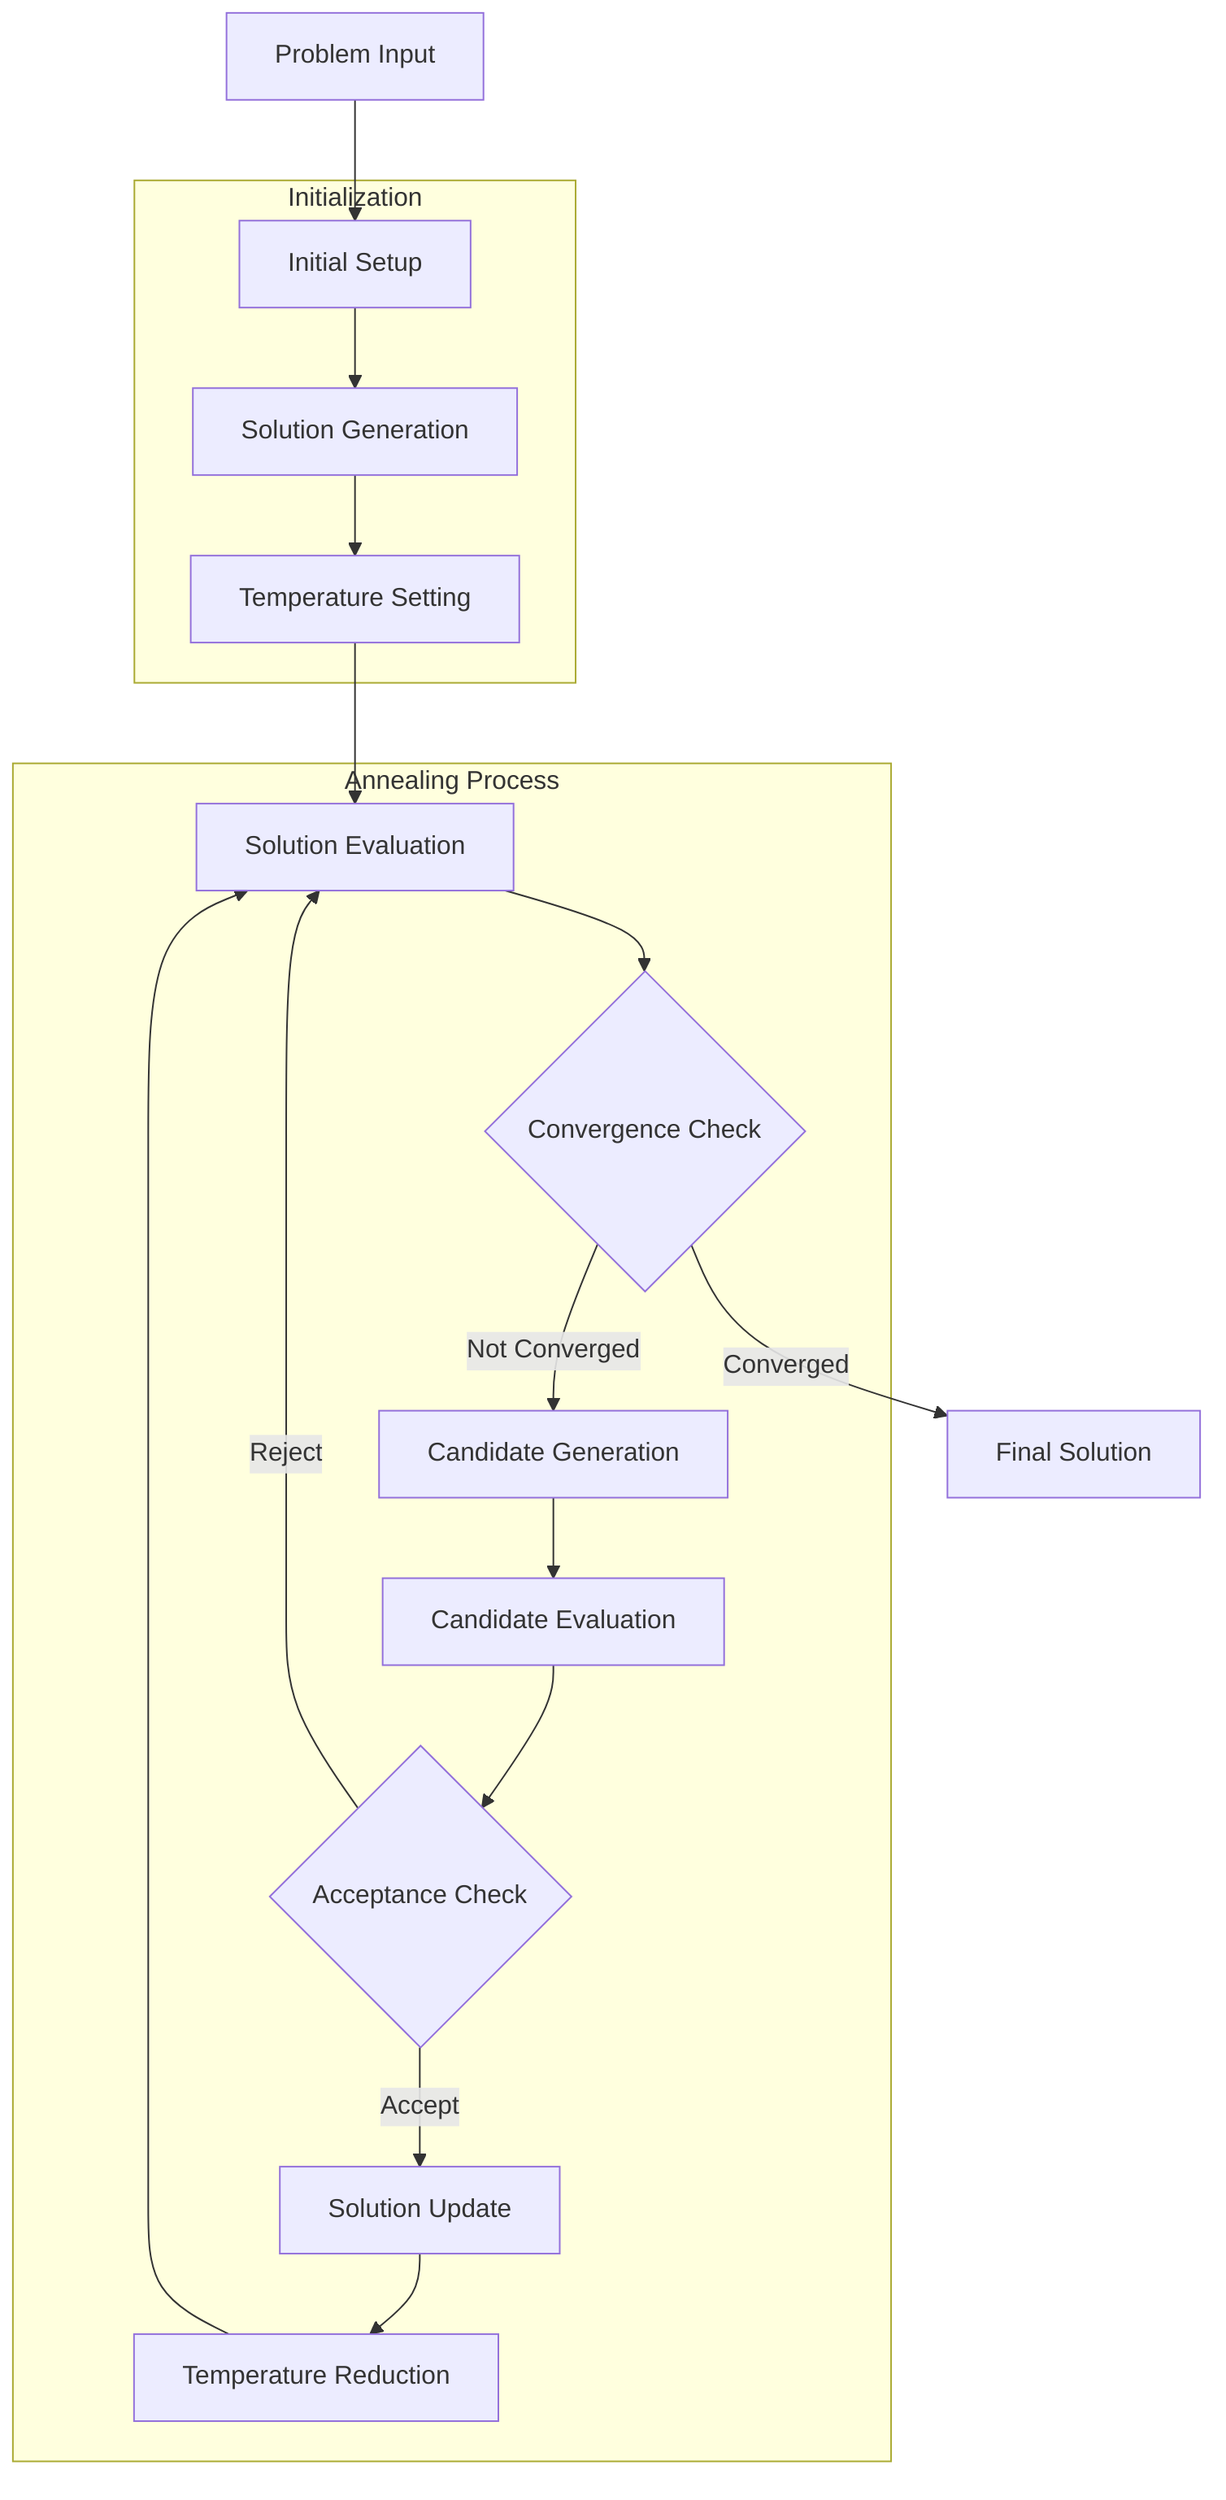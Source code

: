 flowchart TD
    A[Problem Input] --> B[Initial Setup]
    
    subgraph Initialization
        B --> C[Solution Generation]
        C --> D[Temperature Setting]
    end
    
    subgraph Annealing Process
        D --> E[Solution Evaluation]
        E --> F{Convergence Check}
        F -->|Not Converged| G[Candidate Generation]
        G --> H[Candidate Evaluation]
        H --> I{Acceptance Check}
        I -->|Accept| J[Solution Update]
        I -->|Reject| E
        J --> K[Temperature Reduction]
        K --> E
    end
    
    F -->|Converged| L[Final Solution]